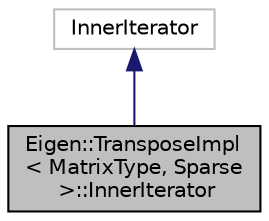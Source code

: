 digraph "Eigen::TransposeImpl&lt; MatrixType, Sparse &gt;::InnerIterator"
{
  edge [fontname="Helvetica",fontsize="10",labelfontname="Helvetica",labelfontsize="10"];
  node [fontname="Helvetica",fontsize="10",shape=record];
  Node1 [label="Eigen::TransposeImpl\l\< MatrixType, Sparse\l \>::InnerIterator",height=0.2,width=0.4,color="black", fillcolor="grey75", style="filled", fontcolor="black"];
  Node2 -> Node1 [dir="back",color="midnightblue",fontsize="10",style="solid",fontname="Helvetica"];
  Node2 [label="InnerIterator",height=0.2,width=0.4,color="grey75", fillcolor="white", style="filled"];
}
